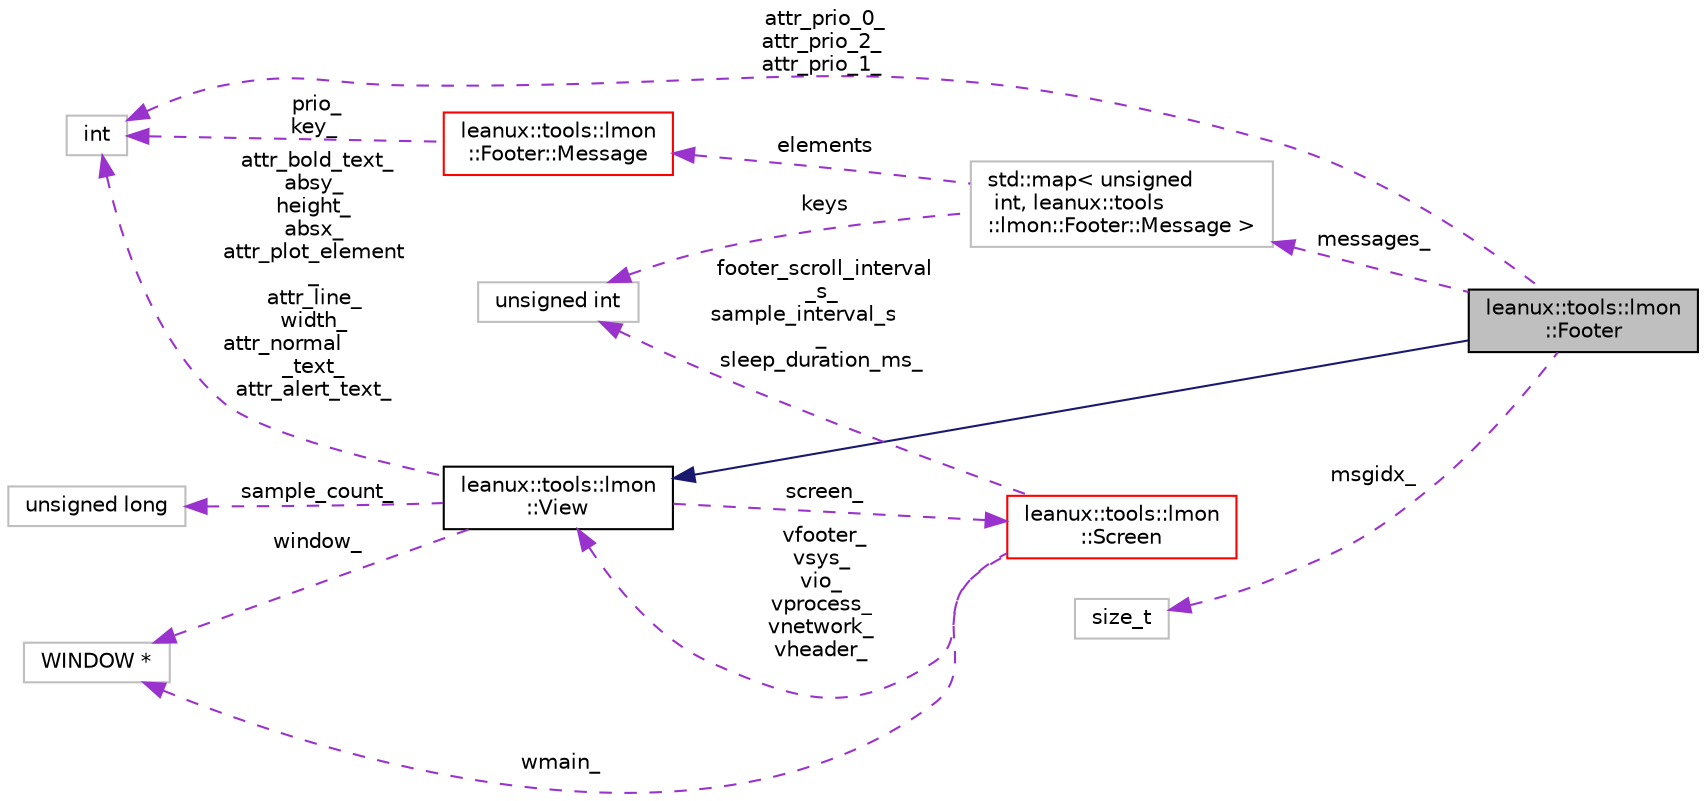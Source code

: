 digraph "leanux::tools::lmon::Footer"
{
 // LATEX_PDF_SIZE
  bgcolor="transparent";
  edge [fontname="Helvetica",fontsize="10",labelfontname="Helvetica",labelfontsize="10"];
  node [fontname="Helvetica",fontsize="10",shape=record];
  rankdir="LR";
  Node1 [label="leanux::tools::lmon\l::Footer",height=0.2,width=0.4,color="black", fillcolor="grey75", style="filled", fontcolor="black",tooltip="The lmon Footer is a View shown at the bottom."];
  Node2 -> Node1 [dir="back",color="midnightblue",fontsize="10",style="solid",fontname="Helvetica"];
  Node2 [label="leanux::tools::lmon\l::View",height=0.2,width=0.4,color="black",URL="$classleanux_1_1tools_1_1lmon_1_1View.html",tooltip="A reactangular area on the ncurses Screen as a window of information."];
  Node3 -> Node2 [dir="back",color="darkorchid3",fontsize="10",style="dashed",label=" sample_count_" ,fontname="Helvetica"];
  Node3 [label="unsigned long",height=0.2,width=0.4,color="grey75",tooltip=" "];
  Node4 -> Node2 [dir="back",color="darkorchid3",fontsize="10",style="dashed",label=" screen_" ,fontname="Helvetica"];
  Node4 [label="leanux::tools::lmon\l::Screen",height=0.2,width=0.4,color="red",URL="$classleanux_1_1tools_1_1lmon_1_1Screen.html",tooltip="The curses screen."];
  Node2 -> Node4 [dir="back",color="darkorchid3",fontsize="10",style="dashed",label=" vfooter_\nvsys_\nvio_\nvprocess_\nvnetwork_\nvheader_" ,fontname="Helvetica"];
  Node9 -> Node4 [dir="back",color="darkorchid3",fontsize="10",style="dashed",label=" footer_scroll_interval\l_s_\nsample_interval_s\l_\nsleep_duration_ms_" ,fontname="Helvetica"];
  Node9 [label="unsigned int",height=0.2,width=0.4,color="grey75",tooltip=" "];
  Node10 -> Node4 [dir="back",color="darkorchid3",fontsize="10",style="dashed",label=" wmain_" ,fontname="Helvetica"];
  Node10 [label="WINDOW *",height=0.2,width=0.4,color="grey75",tooltip=" "];
  Node7 -> Node2 [dir="back",color="darkorchid3",fontsize="10",style="dashed",label=" attr_bold_text_\nabsy_\nheight_\nabsx_\nattr_plot_element\l_\nattr_line_\nwidth_\nattr_normal\l_text_\nattr_alert_text_" ,fontname="Helvetica"];
  Node7 [label="int",height=0.2,width=0.4,color="grey75",tooltip=" "];
  Node10 -> Node2 [dir="back",color="darkorchid3",fontsize="10",style="dashed",label=" window_" ,fontname="Helvetica"];
  Node11 -> Node1 [dir="back",color="darkorchid3",fontsize="10",style="dashed",label=" messages_" ,fontname="Helvetica"];
  Node11 [label="std::map\< unsigned\l int, leanux::tools\l::lmon::Footer::Message \>",height=0.2,width=0.4,color="grey75",tooltip=" "];
  Node12 -> Node11 [dir="back",color="darkorchid3",fontsize="10",style="dashed",label=" elements" ,fontname="Helvetica"];
  Node12 [label="leanux::tools::lmon\l::Footer::Message",height=0.2,width=0.4,color="red",URL="$classleanux_1_1tools_1_1lmon_1_1Footer_1_1Message.html",tooltip="The Footer can rotate-display messages, if they exist."];
  Node7 -> Node12 [dir="back",color="darkorchid3",fontsize="10",style="dashed",label=" prio_\nkey_" ,fontname="Helvetica"];
  Node9 -> Node11 [dir="back",color="darkorchid3",fontsize="10",style="dashed",label=" keys" ,fontname="Helvetica"];
  Node17 -> Node1 [dir="back",color="darkorchid3",fontsize="10",style="dashed",label=" msgidx_" ,fontname="Helvetica"];
  Node17 [label="size_t",height=0.2,width=0.4,color="grey75",tooltip=" "];
  Node7 -> Node1 [dir="back",color="darkorchid3",fontsize="10",style="dashed",label=" attr_prio_0_\nattr_prio_2_\nattr_prio_1_" ,fontname="Helvetica"];
}
